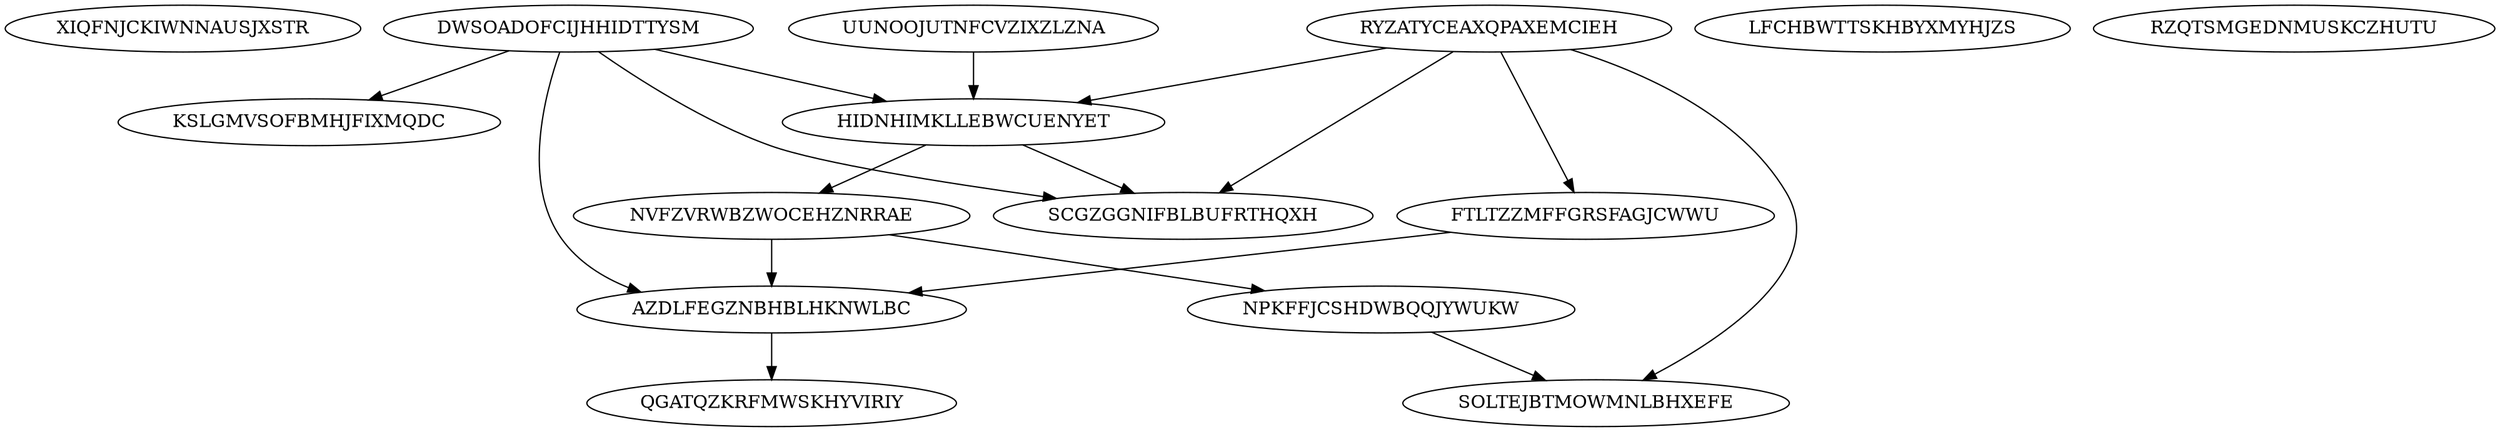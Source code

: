 digraph N15M16 {
	XIQFNJCKIWNNAUSJXSTR	[Weight=15];
	RYZATYCEAXQPAXEMCIEH	[Weight=16];
	UUNOOJUTNFCVZIXZLZNA	[Weight=12];
	LFCHBWTTSKHBYXMYHJZS	[Weight=18];
	RZQTSMGEDNMUSKCZHUTU	[Weight=11];
	DWSOADOFCIJHHIDTTYSM	[Weight=12];
	KSLGMVSOFBMHJFIXMQDC	[Weight=17];
	HIDNHIMKLLEBWCUENYET	[Weight=16];
	SCGZGGNIFBLBUFRTHQXH	[Weight=12];
	FTLTZZMFFGRSFAGJCWWU	[Weight=10];
	NVFZVRWBZWOCEHZNRRAE	[Weight=10];
	AZDLFEGZNBHBLHKNWLBC	[Weight=19];
	NPKFFJCSHDWBQQJYWUKW	[Weight=19];
	QGATQZKRFMWSKHYVIRIY	[Weight=11];
	SOLTEJBTMOWMNLBHXEFE	[Weight=20];
	DWSOADOFCIJHHIDTTYSM -> SCGZGGNIFBLBUFRTHQXH [Weight=12];
	HIDNHIMKLLEBWCUENYET -> SCGZGGNIFBLBUFRTHQXH [Weight=11];
	NVFZVRWBZWOCEHZNRRAE -> AZDLFEGZNBHBLHKNWLBC [Weight=11];
	RYZATYCEAXQPAXEMCIEH -> HIDNHIMKLLEBWCUENYET [Weight=13];
	NPKFFJCSHDWBQQJYWUKW -> SOLTEJBTMOWMNLBHXEFE [Weight=14];
	FTLTZZMFFGRSFAGJCWWU -> AZDLFEGZNBHBLHKNWLBC [Weight=20];
	AZDLFEGZNBHBLHKNWLBC -> QGATQZKRFMWSKHYVIRIY [Weight=10];
	DWSOADOFCIJHHIDTTYSM -> KSLGMVSOFBMHJFIXMQDC [Weight=20];
	RYZATYCEAXQPAXEMCIEH -> SOLTEJBTMOWMNLBHXEFE [Weight=11];
	UUNOOJUTNFCVZIXZLZNA -> HIDNHIMKLLEBWCUENYET [Weight=19];
	RYZATYCEAXQPAXEMCIEH -> SCGZGGNIFBLBUFRTHQXH [Weight=12];
	DWSOADOFCIJHHIDTTYSM -> HIDNHIMKLLEBWCUENYET [Weight=14];
	RYZATYCEAXQPAXEMCIEH -> FTLTZZMFFGRSFAGJCWWU [Weight=19];
	DWSOADOFCIJHHIDTTYSM -> AZDLFEGZNBHBLHKNWLBC [Weight=16];
	HIDNHIMKLLEBWCUENYET -> NVFZVRWBZWOCEHZNRRAE [Weight=16];
	NVFZVRWBZWOCEHZNRRAE -> NPKFFJCSHDWBQQJYWUKW [Weight=17];
}
